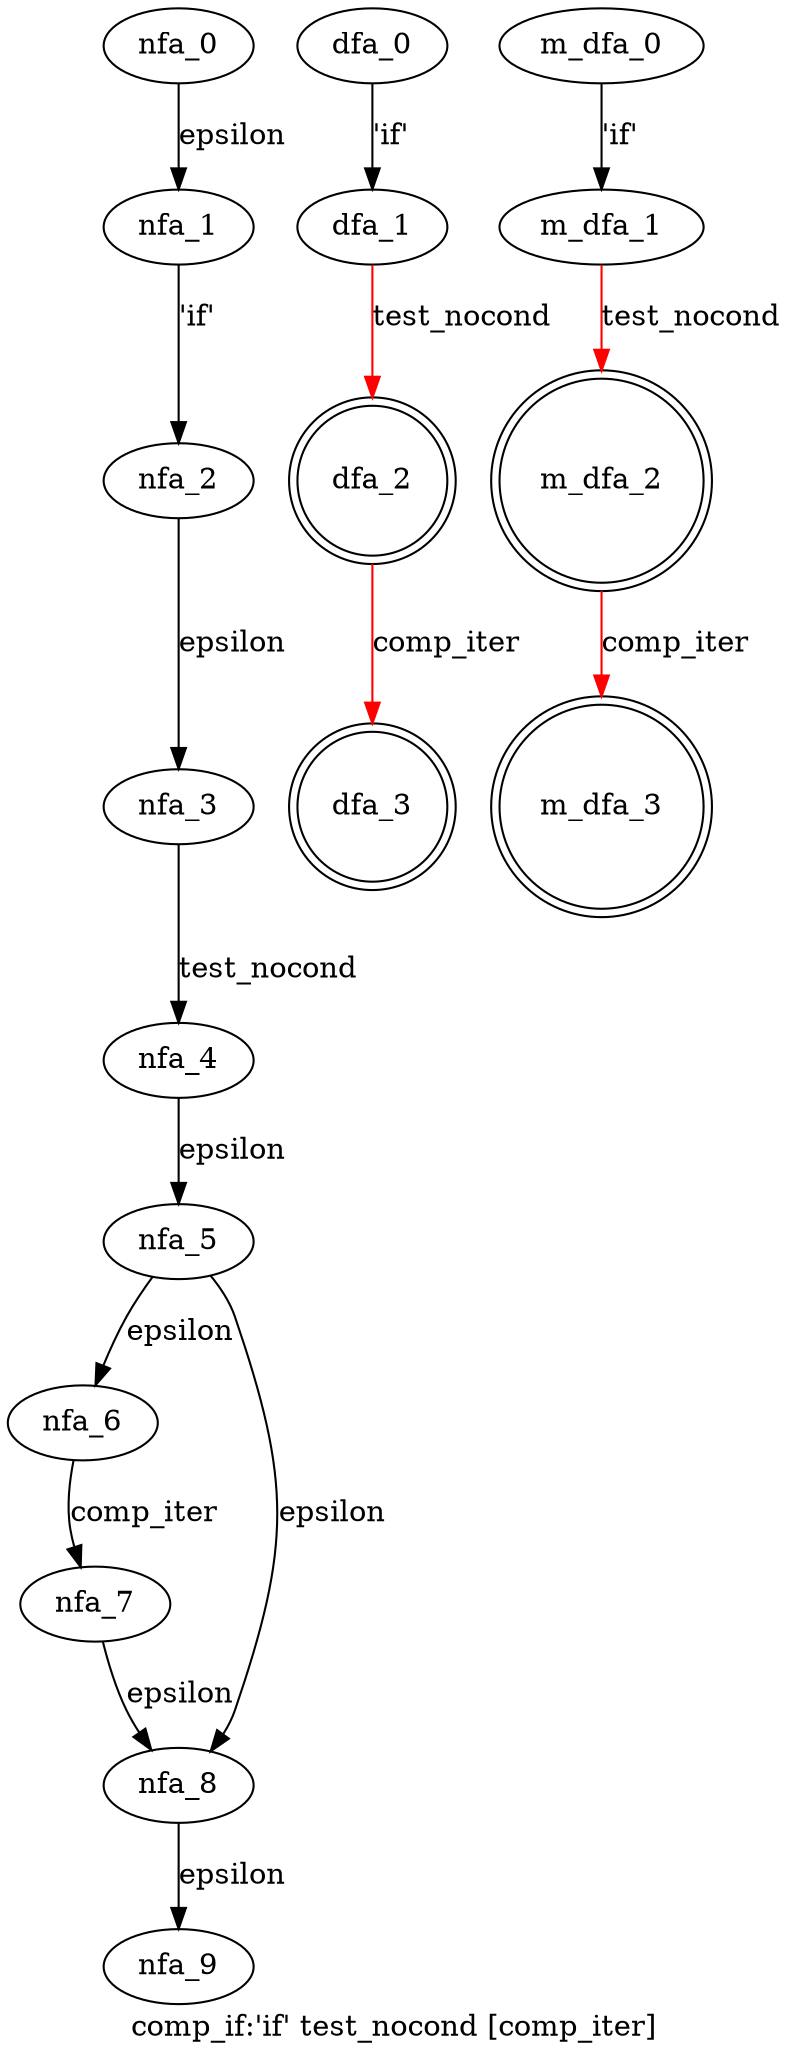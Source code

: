 digraph comp_if {
 graph[label="comp_if:'if' test_nocond [comp_iter]"]
 subgraph comp_if_nfa {
  nfa_0->nfa_1[label="epsilon"]
  nfa_1->nfa_2[label="'if'"]
  nfa_2->nfa_3[label="epsilon"]
  nfa_3->nfa_4[label="test_nocond"]
  nfa_4->nfa_5[label="epsilon"]
  nfa_5->nfa_6[label="epsilon"]
  nfa_6->nfa_7[label="comp_iter"]
  nfa_7->nfa_8[label="epsilon"]
  nfa_8->nfa_9[label="epsilon"]
  nfa_5->nfa_8[label="epsilon"]
  }
 subgraph comp_if_dfa {
  dfa_0->dfa_1[label="'if'"]
  dfa_1->dfa_2[label="test_nocond",color=red]
  dfa_2->dfa_3[label="comp_iter",color=red]
  dfa_2[shape=doublecircle]
  dfa_3[shape=doublecircle]
  }
 subgraph comp_if_m_dfa {
  m_dfa_0->m_dfa_1[label="'if'"]
  m_dfa_1->m_dfa_2[label="test_nocond",color=red]
  m_dfa_2->m_dfa_3[label="comp_iter",color=red]
  m_dfa_2[shape=doublecircle]
  m_dfa_3[shape=doublecircle]
  }
}
